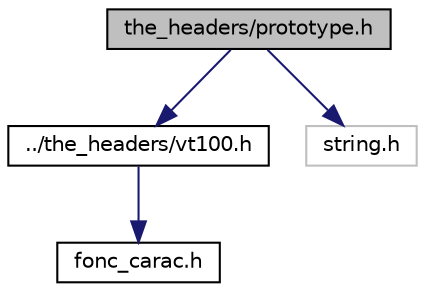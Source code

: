 digraph "the_headers/prototype.h"
{
  edge [fontname="Helvetica",fontsize="10",labelfontname="Helvetica",labelfontsize="10"];
  node [fontname="Helvetica",fontsize="10",shape=record];
  Node1 [label="the_headers/prototype.h",height=0.2,width=0.4,color="black", fillcolor="grey75", style="filled", fontcolor="black"];
  Node1 -> Node2 [color="midnightblue",fontsize="10",style="solid",fontname="Helvetica"];
  Node2 [label="../the_headers/vt100.h",height=0.2,width=0.4,color="black", fillcolor="white", style="filled",URL="$vt100_8h.html"];
  Node2 -> Node3 [color="midnightblue",fontsize="10",style="solid",fontname="Helvetica"];
  Node3 [label="fonc_carac.h",height=0.2,width=0.4,color="black", fillcolor="white", style="filled",URL="$fonc__carac_8h.html"];
  Node1 -> Node4 [color="midnightblue",fontsize="10",style="solid",fontname="Helvetica"];
  Node4 [label="string.h",height=0.2,width=0.4,color="grey75", fillcolor="white", style="filled"];
}
